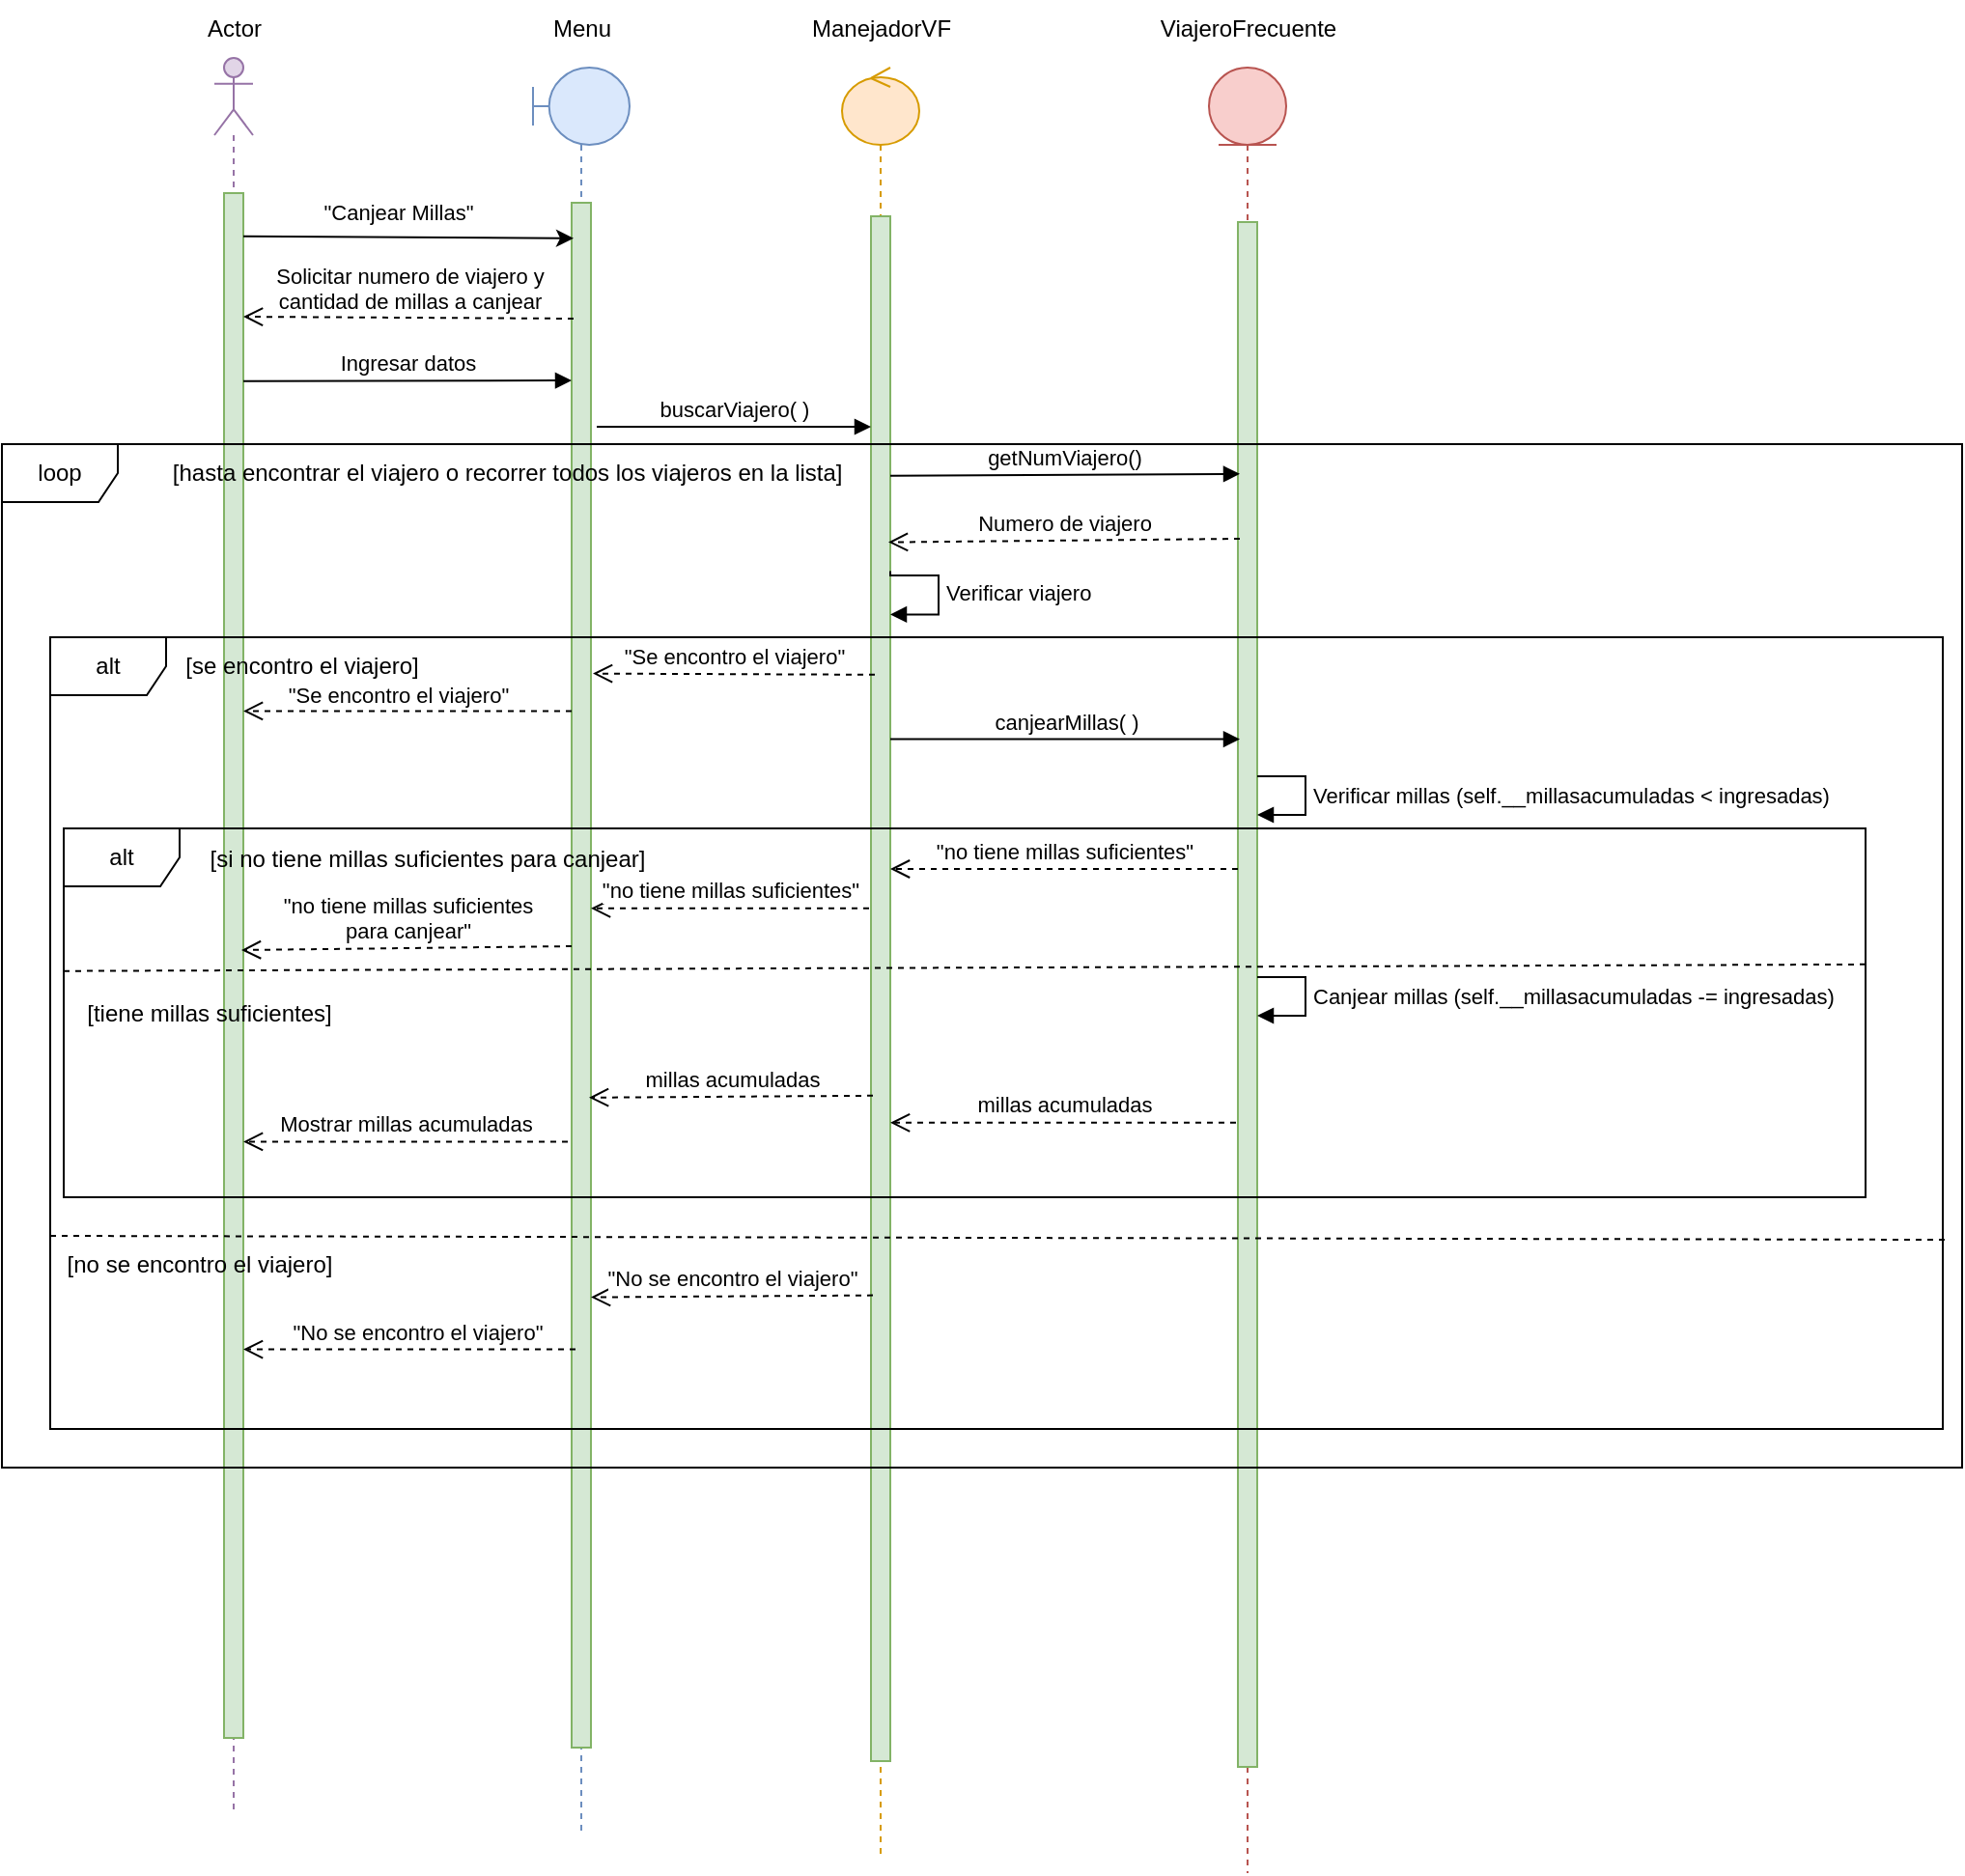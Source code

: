 <mxfile version="20.8.16" type="device"><diagram name="Página-1" id="J77YQgTPxe15v5uCgEuf"><mxGraphModel dx="2768" dy="2994" grid="1" gridSize="10" guides="1" tooltips="1" connect="1" arrows="1" fold="1" page="1" pageScale="1" pageWidth="827" pageHeight="1169" math="0" shadow="0"><root><mxCell id="0"/><mxCell id="1" parent="0"/><mxCell id="5CnMjy3jTLTzaIaOoawf-1" value="" style="shape=umlLifeline;participant=umlActor;perimeter=lifelinePerimeter;whiteSpace=wrap;html=1;container=1;collapsible=0;recursiveResize=0;verticalAlign=top;spacingTop=36;outlineConnect=0;fillColor=#e1d5e7;strokeColor=#9673a6;" parent="1" vertex="1"><mxGeometry x="-795" y="-1380" width="20" height="910" as="geometry"/></mxCell><mxCell id="5CnMjy3jTLTzaIaOoawf-5" value="" style="html=1;points=[];perimeter=orthogonalPerimeter;fillColor=#d5e8d4;strokeColor=#82b366;" parent="5CnMjy3jTLTzaIaOoawf-1" vertex="1"><mxGeometry x="5" y="70" width="10" height="800" as="geometry"/></mxCell><mxCell id="5CnMjy3jTLTzaIaOoawf-2" value="" style="shape=umlLifeline;participant=umlBoundary;perimeter=lifelinePerimeter;whiteSpace=wrap;html=1;container=1;collapsible=0;recursiveResize=0;verticalAlign=top;spacingTop=36;outlineConnect=0;fillColor=#dae8fc;strokeColor=#6c8ebf;" parent="1" vertex="1"><mxGeometry x="-630" y="-1375" width="50" height="915" as="geometry"/></mxCell><mxCell id="5CnMjy3jTLTzaIaOoawf-6" value="" style="html=1;points=[];perimeter=orthogonalPerimeter;fillColor=#d5e8d4;strokeColor=#82b366;" parent="5CnMjy3jTLTzaIaOoawf-2" vertex="1"><mxGeometry x="20" y="70" width="10" height="800" as="geometry"/></mxCell><mxCell id="5CnMjy3jTLTzaIaOoawf-3" value="" style="shape=umlLifeline;participant=umlControl;perimeter=lifelinePerimeter;whiteSpace=wrap;html=1;container=1;collapsible=0;recursiveResize=0;verticalAlign=top;spacingTop=36;outlineConnect=0;fillColor=#ffe6cc;strokeColor=#d79b00;" parent="1" vertex="1"><mxGeometry x="-470" y="-1375" width="40" height="925" as="geometry"/></mxCell><mxCell id="5CnMjy3jTLTzaIaOoawf-7" value="" style="html=1;points=[];perimeter=orthogonalPerimeter;fillColor=#d5e8d4;strokeColor=#82b366;" parent="5CnMjy3jTLTzaIaOoawf-3" vertex="1"><mxGeometry x="15" y="77" width="10" height="800" as="geometry"/></mxCell><mxCell id="5CnMjy3jTLTzaIaOoawf-4" value="" style="shape=umlLifeline;participant=umlEntity;perimeter=lifelinePerimeter;whiteSpace=wrap;html=1;container=1;collapsible=0;recursiveResize=0;verticalAlign=top;spacingTop=36;outlineConnect=0;fillColor=#f8cecc;strokeColor=#b85450;" parent="1" vertex="1"><mxGeometry x="-280" y="-1375" width="40" height="935" as="geometry"/></mxCell><mxCell id="5CnMjy3jTLTzaIaOoawf-8" value="" style="html=1;points=[];perimeter=orthogonalPerimeter;fillColor=#d5e8d4;strokeColor=#82b366;" parent="5CnMjy3jTLTzaIaOoawf-4" vertex="1"><mxGeometry x="15" y="80" width="10" height="800" as="geometry"/></mxCell><mxCell id="5CnMjy3jTLTzaIaOoawf-9" value="Actor" style="text;html=1;align=center;verticalAlign=middle;resizable=0;points=[];autosize=1;strokeColor=none;fillColor=none;" parent="1" vertex="1"><mxGeometry x="-810" y="-1410" width="50" height="30" as="geometry"/></mxCell><mxCell id="KAYFZ7NWFHCZDUhQvlMH-3" value="" style="endArrow=classic;html=1;rounded=0;exitX=1;exitY=0.028;exitDx=0;exitDy=0;exitPerimeter=0;entryX=0.1;entryY=0.023;entryDx=0;entryDy=0;entryPerimeter=0;" parent="1" source="5CnMjy3jTLTzaIaOoawf-5" target="5CnMjy3jTLTzaIaOoawf-6" edge="1"><mxGeometry width="50" height="50" relative="1" as="geometry"><mxPoint x="-760" y="-1260" as="sourcePoint"/><mxPoint x="-710" y="-1310" as="targetPoint"/></mxGeometry></mxCell><mxCell id="KAYFZ7NWFHCZDUhQvlMH-4" value="&quot;Canjear Millas&quot;" style="edgeLabel;html=1;align=center;verticalAlign=middle;resizable=0;points=[];" parent="KAYFZ7NWFHCZDUhQvlMH-3" vertex="1" connectable="0"><mxGeometry x="-0.24" y="1" relative="1" as="geometry"><mxPoint x="15" y="-12" as="offset"/></mxGeometry></mxCell><mxCell id="KAYFZ7NWFHCZDUhQvlMH-5" value="Solicitar numero de viajero y &lt;br&gt;cantidad de millas a canjear" style="html=1;verticalAlign=bottom;endArrow=open;dashed=1;endSize=8;rounded=0;exitX=0.1;exitY=0.08;exitDx=0;exitDy=0;exitPerimeter=0;entryX=1;entryY=0.085;entryDx=0;entryDy=0;entryPerimeter=0;" parent="1" edge="1"><mxGeometry relative="1" as="geometry"><mxPoint x="-609" y="-1245" as="sourcePoint"/><mxPoint x="-780" y="-1246" as="targetPoint"/></mxGeometry></mxCell><mxCell id="KAYFZ7NWFHCZDUhQvlMH-6" value="Ingresar datos" style="html=1;verticalAlign=bottom;endArrow=block;rounded=0;exitX=1;exitY=0.128;exitDx=0;exitDy=0;exitPerimeter=0;" parent="1" edge="1"><mxGeometry width="80" relative="1" as="geometry"><mxPoint x="-780" y="-1212.6" as="sourcePoint"/><mxPoint x="-610" y="-1213" as="targetPoint"/></mxGeometry></mxCell><mxCell id="j1uWM5Tqz48hDuX5LkSX-1" value="Menu" style="text;html=1;align=center;verticalAlign=middle;resizable=0;points=[];autosize=1;strokeColor=none;fillColor=none;" parent="1" vertex="1"><mxGeometry x="-630" y="-1410" width="50" height="30" as="geometry"/></mxCell><mxCell id="j1uWM5Tqz48hDuX5LkSX-2" value="ManejadorVF" style="text;html=1;align=center;verticalAlign=middle;resizable=0;points=[];autosize=1;strokeColor=none;fillColor=none;" parent="1" vertex="1"><mxGeometry x="-500" y="-1410" width="100" height="30" as="geometry"/></mxCell><mxCell id="j1uWM5Tqz48hDuX5LkSX-3" value="ViajeroFrecuente" style="text;html=1;align=center;verticalAlign=middle;resizable=0;points=[];autosize=1;strokeColor=none;fillColor=none;" parent="1" vertex="1"><mxGeometry x="-315" y="-1410" width="110" height="30" as="geometry"/></mxCell><mxCell id="j1uWM5Tqz48hDuX5LkSX-4" value="buscarViajero( )" style="html=1;verticalAlign=bottom;endArrow=block;rounded=0;exitX=1.3;exitY=0.155;exitDx=0;exitDy=0;exitPerimeter=0;" parent="1" edge="1"><mxGeometry width="80" relative="1" as="geometry"><mxPoint x="-597" y="-1189" as="sourcePoint"/><mxPoint x="-455" y="-1189" as="targetPoint"/></mxGeometry></mxCell><mxCell id="j1uWM5Tqz48hDuX5LkSX-5" value="loop" style="shape=umlFrame;whiteSpace=wrap;html=1;" parent="1" vertex="1"><mxGeometry x="-905" y="-1180" width="1015" height="530" as="geometry"/></mxCell><mxCell id="j1uWM5Tqz48hDuX5LkSX-6" value="getNumViajero()" style="html=1;verticalAlign=bottom;endArrow=block;rounded=0;exitX=1;exitY=0.183;exitDx=0;exitDy=0;exitPerimeter=0;entryX=0.1;entryY=0.178;entryDx=0;entryDy=0;entryPerimeter=0;" parent="1" edge="1"><mxGeometry width="80" relative="1" as="geometry"><mxPoint x="-445" y="-1163.6" as="sourcePoint"/><mxPoint x="-264" y="-1164.6" as="targetPoint"/></mxGeometry></mxCell><mxCell id="j1uWM5Tqz48hDuX5LkSX-8" value="alt" style="shape=umlFrame;whiteSpace=wrap;html=1;" parent="1" vertex="1"><mxGeometry x="-880" y="-1080" width="980" height="410" as="geometry"/></mxCell><mxCell id="j1uWM5Tqz48hDuX5LkSX-10" value="Numero de viajero" style="html=1;verticalAlign=bottom;endArrow=open;dashed=1;endSize=8;rounded=0;exitX=0.1;exitY=0.205;exitDx=0;exitDy=0;exitPerimeter=0;entryX=0.9;entryY=0.211;entryDx=0;entryDy=0;entryPerimeter=0;" parent="1" source="5CnMjy3jTLTzaIaOoawf-8" target="5CnMjy3jTLTzaIaOoawf-7" edge="1"><mxGeometry relative="1" as="geometry"><mxPoint x="-280" y="-1130" as="sourcePoint"/><mxPoint x="-360" y="-1130" as="targetPoint"/></mxGeometry></mxCell><mxCell id="j1uWM5Tqz48hDuX5LkSX-12" value="Verificar viajero" style="edgeStyle=orthogonalEdgeStyle;html=1;align=left;spacingLeft=2;endArrow=block;rounded=0;entryX=1;entryY=0.274;exitX=1;exitY=0.246;exitDx=0;exitDy=0;exitPerimeter=0;entryDx=0;entryDy=0;entryPerimeter=0;" parent="1" edge="1"><mxGeometry relative="1" as="geometry"><mxPoint x="-445" y="-1114.2" as="sourcePoint"/><Array as="points"><mxPoint x="-445" y="-1112"/><mxPoint x="-420" y="-1112"/><mxPoint x="-420" y="-1092"/></Array><mxPoint x="-445" y="-1091.8" as="targetPoint"/></mxGeometry></mxCell><mxCell id="j1uWM5Tqz48hDuX5LkSX-13" value="millas acumuladas" style="html=1;verticalAlign=bottom;endArrow=open;dashed=1;endSize=8;rounded=0;exitX=0.1;exitY=0.323;exitDx=0;exitDy=0;exitPerimeter=0;entryX=0.9;entryY=0.333;entryDx=0;entryDy=0;entryPerimeter=0;" parent="1" edge="1"><mxGeometry relative="1" as="geometry"><mxPoint x="-454" y="-842.6" as="sourcePoint"/><mxPoint x="-601" y="-841.6" as="targetPoint"/></mxGeometry></mxCell><mxCell id="j1uWM5Tqz48hDuX5LkSX-14" value="canjearMillas( )" style="html=1;verticalAlign=bottom;endArrow=block;rounded=0;entryX=0.1;entryY=0.306;entryDx=0;entryDy=0;entryPerimeter=0;" parent="1" edge="1"><mxGeometry width="80" relative="1" as="geometry"><mxPoint x="-445" y="-1027.2" as="sourcePoint"/><mxPoint x="-264" y="-1027.2" as="targetPoint"/></mxGeometry></mxCell><mxCell id="j1uWM5Tqz48hDuX5LkSX-15" value="millas acumuladas" style="html=1;verticalAlign=bottom;endArrow=open;dashed=1;endSize=8;rounded=0;exitX=-0.1;exitY=0.358;exitDx=0;exitDy=0;exitPerimeter=0;" parent="1" edge="1"><mxGeometry relative="1" as="geometry"><mxPoint x="-266" y="-828.6" as="sourcePoint"/><mxPoint x="-445" y="-828.6" as="targetPoint"/></mxGeometry></mxCell><mxCell id="j1uWM5Tqz48hDuX5LkSX-16" value="Mostrar millas acumuladas" style="html=1;verticalAlign=bottom;endArrow=open;dashed=1;endSize=8;rounded=0;exitX=-0.2;exitY=0.454;exitDx=0;exitDy=0;exitPerimeter=0;" parent="1" edge="1"><mxGeometry relative="1" as="geometry"><mxPoint x="-612" y="-818.8" as="sourcePoint"/><mxPoint x="-780" y="-818.8" as="targetPoint"/></mxGeometry></mxCell><mxCell id="j1uWM5Tqz48hDuX5LkSX-19" value="&quot;No se encontro el viajero&quot;" style="html=1;verticalAlign=bottom;endArrow=open;dashed=1;endSize=8;rounded=0;exitX=0.1;exitY=0.486;exitDx=0;exitDy=0;exitPerimeter=0;entryX=1;entryY=0.496;entryDx=0;entryDy=0;entryPerimeter=0;" parent="1" edge="1"><mxGeometry relative="1" as="geometry"><mxPoint x="-454" y="-739.2" as="sourcePoint"/><mxPoint x="-600" y="-738.2" as="targetPoint"/></mxGeometry></mxCell><mxCell id="j1uWM5Tqz48hDuX5LkSX-20" value="" style="html=1;verticalAlign=bottom;endArrow=open;dashed=1;endSize=8;rounded=0;exitX=0.2;exitY=0.521;exitDx=0;exitDy=0;exitPerimeter=0;" parent="1" edge="1"><mxGeometry relative="1" as="geometry"><mxPoint x="-608" y="-711.2" as="sourcePoint"/><mxPoint x="-780" y="-711.2" as="targetPoint"/></mxGeometry></mxCell><mxCell id="j1uWM5Tqz48hDuX5LkSX-33" value="&quot;No se encontro el viajero&quot;" style="edgeLabel;html=1;align=center;verticalAlign=middle;resizable=0;points=[];" parent="j1uWM5Tqz48hDuX5LkSX-20" vertex="1" connectable="0"><mxGeometry x="0.151" y="-1" relative="1" as="geometry"><mxPoint x="17" y="-8" as="offset"/></mxGeometry></mxCell><mxCell id="j1uWM5Tqz48hDuX5LkSX-21" value="&quot;Se encontro el viajero&quot;" style="html=1;verticalAlign=bottom;endArrow=open;dashed=1;endSize=8;rounded=0;exitX=0.2;exitY=0.283;exitDx=0;exitDy=0;exitPerimeter=0;entryX=1.1;entryY=0.291;entryDx=0;entryDy=0;entryPerimeter=0;" parent="1" edge="1"><mxGeometry relative="1" as="geometry"><mxPoint x="-453" y="-1060.6" as="sourcePoint"/><mxPoint x="-599" y="-1061.2" as="targetPoint"/></mxGeometry></mxCell><mxCell id="j1uWM5Tqz48hDuX5LkSX-22" value="" style="html=1;verticalAlign=bottom;endArrow=open;dashed=1;endSize=8;rounded=0;exitX=0;exitY=0.319;exitDx=0;exitDy=0;exitPerimeter=0;" parent="1" edge="1"><mxGeometry relative="1" as="geometry"><mxPoint x="-610" y="-1041.8" as="sourcePoint"/><mxPoint x="-780" y="-1041.8" as="targetPoint"/></mxGeometry></mxCell><mxCell id="j1uWM5Tqz48hDuX5LkSX-32" value="&quot;Se encontro el viajero&quot;" style="edgeLabel;html=1;align=center;verticalAlign=middle;resizable=0;points=[];" parent="j1uWM5Tqz48hDuX5LkSX-22" vertex="1" connectable="0"><mxGeometry x="0.188" y="2" relative="1" as="geometry"><mxPoint x="11" y="-10" as="offset"/></mxGeometry></mxCell><mxCell id="j1uWM5Tqz48hDuX5LkSX-23" value="[hasta encontrar el viajero o recorrer todos los viajeros en la lista]&amp;nbsp;" style="text;html=1;align=center;verticalAlign=middle;resizable=0;points=[];autosize=1;strokeColor=none;fillColor=none;" parent="1" vertex="1"><mxGeometry x="-827" y="-1180" width="370" height="30" as="geometry"/></mxCell><mxCell id="j1uWM5Tqz48hDuX5LkSX-24" value="[se encontro el viajero]" style="text;html=1;align=center;verticalAlign=middle;resizable=0;points=[];autosize=1;strokeColor=none;fillColor=none;" parent="1" vertex="1"><mxGeometry x="-820" y="-1080" width="140" height="30" as="geometry"/></mxCell><mxCell id="j1uWM5Tqz48hDuX5LkSX-25" value="[no se encontro el viajero]" style="text;html=1;align=center;verticalAlign=middle;resizable=0;points=[];autosize=1;strokeColor=none;fillColor=none;" parent="1" vertex="1"><mxGeometry x="-883" y="-770" width="160" height="30" as="geometry"/></mxCell><mxCell id="j1uWM5Tqz48hDuX5LkSX-27" value="" style="endArrow=none;dashed=1;html=1;rounded=0;entryX=1.001;entryY=0.761;entryDx=0;entryDy=0;entryPerimeter=0;exitX=0.002;exitY=0.686;exitDx=0;exitDy=0;exitPerimeter=0;" parent="1" target="j1uWM5Tqz48hDuX5LkSX-8" edge="1"><mxGeometry width="50" height="50" relative="1" as="geometry"><mxPoint x="-880.0" y="-770.0" as="sourcePoint"/><mxPoint x="40.0" y="-768.9" as="targetPoint"/></mxGeometry></mxCell><mxCell id="rL9SJX3ePjlWIATlrild-1" value="Verificar millas (self.__millasacumuladas &amp;lt; ingresadas)" style="edgeStyle=orthogonalEdgeStyle;html=1;align=left;spacingLeft=2;endArrow=block;rounded=0;" edge="1" parent="1"><mxGeometry relative="1" as="geometry"><mxPoint x="-255" y="-1008" as="sourcePoint"/><Array as="points"><mxPoint x="-230" y="-1008"/><mxPoint x="-230" y="-988"/></Array><mxPoint x="-255" y="-988" as="targetPoint"/></mxGeometry></mxCell><mxCell id="j1uWM5Tqz48hDuX5LkSX-28" value="Canjear millas (self.__millasacumuladas -= ingresadas)" style="edgeStyle=orthogonalEdgeStyle;html=1;align=left;spacingLeft=2;endArrow=block;rounded=0;" parent="1" edge="1"><mxGeometry relative="1" as="geometry"><mxPoint x="-255" y="-904" as="sourcePoint"/><Array as="points"><mxPoint x="-230" y="-904"/><mxPoint x="-230" y="-884"/></Array><mxPoint x="-255" y="-884" as="targetPoint"/></mxGeometry></mxCell><mxCell id="rL9SJX3ePjlWIATlrild-2" value="alt" style="shape=umlFrame;whiteSpace=wrap;html=1;" vertex="1" parent="1"><mxGeometry x="-873" y="-981" width="933" height="191" as="geometry"/></mxCell><mxCell id="rL9SJX3ePjlWIATlrild-3" value="&quot;no tiene millas suficientes&quot;" style="html=1;verticalAlign=bottom;endArrow=open;dashed=1;endSize=8;rounded=0;entryX=1;entryY=0.51;entryDx=0;entryDy=0;entryPerimeter=0;" edge="1" parent="1"><mxGeometry relative="1" as="geometry"><mxPoint x="-265" y="-960" as="sourcePoint"/><mxPoint x="-445" y="-960" as="targetPoint"/></mxGeometry></mxCell><mxCell id="rL9SJX3ePjlWIATlrild-5" value="&quot;no tiene millas suficientes&quot;" style="html=1;verticalAlign=bottom;endArrow=open;dashed=1;endSize=8;rounded=0;exitX=-0.1;exitY=0.448;exitDx=0;exitDy=0;exitPerimeter=0;" edge="1" parent="1" source="5CnMjy3jTLTzaIaOoawf-7" target="5CnMjy3jTLTzaIaOoawf-6"><mxGeometry relative="1" as="geometry"><mxPoint x="-470" y="-940" as="sourcePoint"/><mxPoint x="-550" y="-940" as="targetPoint"/></mxGeometry></mxCell><mxCell id="rL9SJX3ePjlWIATlrild-6" value="&quot;no tiene millas suficientes &lt;br&gt;para canjear&quot;" style="html=1;verticalAlign=bottom;endArrow=open;dashed=1;endSize=8;rounded=0;entryX=0.9;entryY=0.49;entryDx=0;entryDy=0;entryPerimeter=0;" edge="1" parent="1" target="5CnMjy3jTLTzaIaOoawf-5"><mxGeometry relative="1" as="geometry"><mxPoint x="-610" y="-920" as="sourcePoint"/><mxPoint x="-690" y="-920" as="targetPoint"/></mxGeometry></mxCell><mxCell id="rL9SJX3ePjlWIATlrild-9" value="[si no tiene millas suficientes para canjear]" style="text;html=1;align=center;verticalAlign=middle;resizable=0;points=[];autosize=1;strokeColor=none;fillColor=none;" vertex="1" parent="1"><mxGeometry x="-810" y="-980" width="250" height="30" as="geometry"/></mxCell><mxCell id="rL9SJX3ePjlWIATlrild-10" value="" style="endArrow=none;dashed=1;html=1;rounded=0;entryX=1.003;entryY=0.243;entryDx=0;entryDy=0;entryPerimeter=0;exitX=0;exitY=0.261;exitDx=0;exitDy=0;exitPerimeter=0;" edge="1" parent="1"><mxGeometry width="50" height="50" relative="1" as="geometry"><mxPoint x="-873" y="-907.149" as="sourcePoint"/><mxPoint x="62.799" y="-910.587" as="targetPoint"/></mxGeometry></mxCell><mxCell id="rL9SJX3ePjlWIATlrild-11" value="[tiene millas suficientes]" style="text;html=1;align=center;verticalAlign=middle;resizable=0;points=[];autosize=1;strokeColor=none;fillColor=none;" vertex="1" parent="1"><mxGeometry x="-873" y="-900.5" width="150" height="30" as="geometry"/></mxCell></root></mxGraphModel></diagram></mxfile>